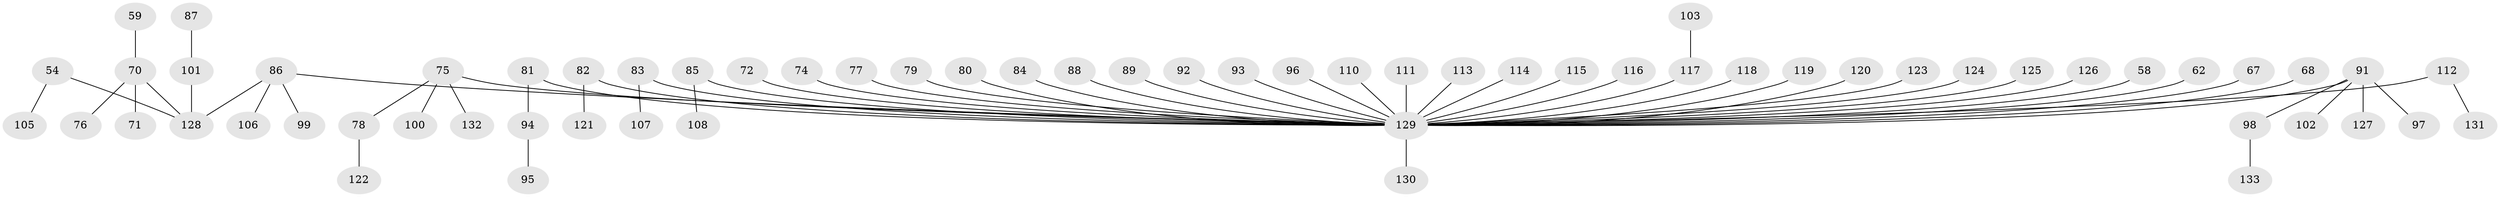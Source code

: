 // original degree distribution, {8: 0.015037593984962405, 4: 0.06766917293233082, 2: 0.2706766917293233, 5: 0.022556390977443608, 6: 0.015037593984962405, 1: 0.5037593984962406, 3: 0.09774436090225563, 7: 0.007518796992481203}
// Generated by graph-tools (version 1.1) at 2025/52/03/09/25 04:52:43]
// undirected, 66 vertices, 65 edges
graph export_dot {
graph [start="1"]
  node [color=gray90,style=filled];
  54;
  58;
  59;
  62;
  67;
  68;
  70 [super="+16"];
  71;
  72;
  74;
  75;
  76;
  77;
  78;
  79;
  80;
  81;
  82;
  83;
  84;
  85;
  86 [super="+35+28"];
  87;
  88;
  89;
  91 [super="+64+90"];
  92;
  93;
  94;
  95;
  96;
  97;
  98;
  99;
  100;
  101 [super="+52"];
  102;
  103;
  105;
  106;
  107;
  108;
  110;
  111;
  112;
  113;
  114;
  115;
  116;
  117 [super="+73"];
  118;
  119;
  120;
  121;
  122;
  123;
  124;
  125;
  126;
  127;
  128 [super="+29"];
  129 [super="+21+109"];
  130 [super="+36"];
  131;
  132;
  133;
  54 -- 105;
  54 -- 128;
  58 -- 129;
  59 -- 70;
  62 -- 129;
  67 -- 129;
  68 -- 129;
  70 -- 71;
  70 -- 76;
  70 -- 128;
  72 -- 129;
  74 -- 129;
  75 -- 78;
  75 -- 100;
  75 -- 132;
  75 -- 129;
  77 -- 129;
  78 -- 122;
  79 -- 129;
  80 -- 129;
  81 -- 94;
  81 -- 129;
  82 -- 121;
  82 -- 129;
  83 -- 107;
  83 -- 129;
  84 -- 129;
  85 -- 108;
  85 -- 129;
  86 -- 99;
  86 -- 106;
  86 -- 128;
  86 -- 129;
  87 -- 101;
  88 -- 129;
  89 -- 129;
  91 -- 98;
  91 -- 102;
  91 -- 127;
  91 -- 97;
  91 -- 129;
  92 -- 129;
  93 -- 129;
  94 -- 95;
  96 -- 129;
  98 -- 133;
  101 -- 128;
  103 -- 117;
  110 -- 129;
  111 -- 129;
  112 -- 131;
  112 -- 129;
  113 -- 129;
  114 -- 129;
  115 -- 129;
  116 -- 129;
  117 -- 129;
  118 -- 129;
  119 -- 129;
  120 -- 129;
  123 -- 129;
  124 -- 129;
  125 -- 129;
  126 -- 129;
  129 -- 130;
}
